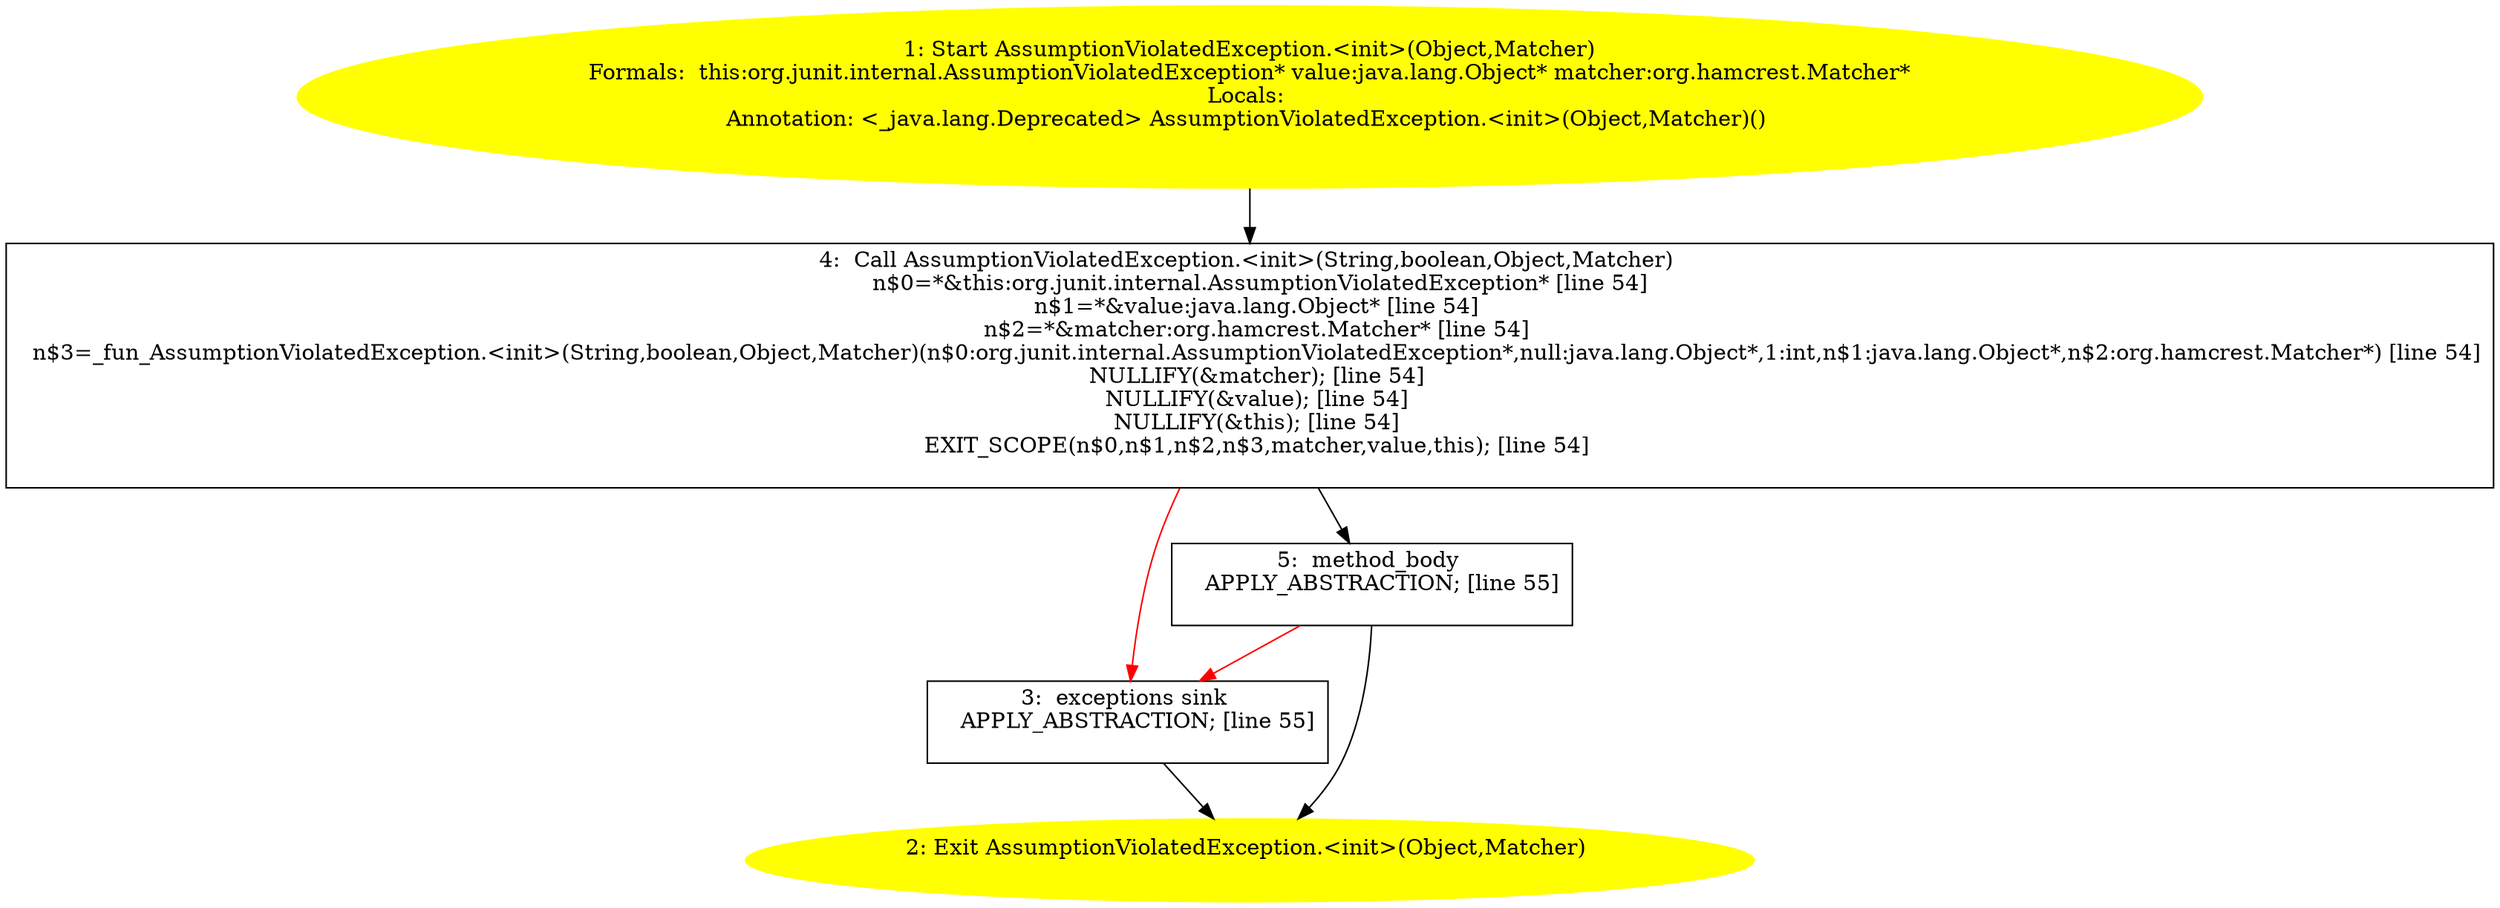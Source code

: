 /* @generated */
digraph cfg {
"org.junit.internal.AssumptionViolatedException.<init>(java.lang.Object,org.hamcrest.Matcher).0d079610add958bb6c1f097e41eec021_1" [label="1: Start AssumptionViolatedException.<init>(Object,Matcher)\nFormals:  this:org.junit.internal.AssumptionViolatedException* value:java.lang.Object* matcher:org.hamcrest.Matcher*\nLocals: \nAnnotation: <_java.lang.Deprecated> AssumptionViolatedException.<init>(Object,Matcher)() \n  " color=yellow style=filled]
	

	 "org.junit.internal.AssumptionViolatedException.<init>(java.lang.Object,org.hamcrest.Matcher).0d079610add958bb6c1f097e41eec021_1" -> "org.junit.internal.AssumptionViolatedException.<init>(java.lang.Object,org.hamcrest.Matcher).0d079610add958bb6c1f097e41eec021_4" ;
"org.junit.internal.AssumptionViolatedException.<init>(java.lang.Object,org.hamcrest.Matcher).0d079610add958bb6c1f097e41eec021_2" [label="2: Exit AssumptionViolatedException.<init>(Object,Matcher) \n  " color=yellow style=filled]
	

"org.junit.internal.AssumptionViolatedException.<init>(java.lang.Object,org.hamcrest.Matcher).0d079610add958bb6c1f097e41eec021_3" [label="3:  exceptions sink \n   APPLY_ABSTRACTION; [line 55]\n " shape="box"]
	

	 "org.junit.internal.AssumptionViolatedException.<init>(java.lang.Object,org.hamcrest.Matcher).0d079610add958bb6c1f097e41eec021_3" -> "org.junit.internal.AssumptionViolatedException.<init>(java.lang.Object,org.hamcrest.Matcher).0d079610add958bb6c1f097e41eec021_2" ;
"org.junit.internal.AssumptionViolatedException.<init>(java.lang.Object,org.hamcrest.Matcher).0d079610add958bb6c1f097e41eec021_4" [label="4:  Call AssumptionViolatedException.<init>(String,boolean,Object,Matcher) \n   n$0=*&this:org.junit.internal.AssumptionViolatedException* [line 54]\n  n$1=*&value:java.lang.Object* [line 54]\n  n$2=*&matcher:org.hamcrest.Matcher* [line 54]\n  n$3=_fun_AssumptionViolatedException.<init>(String,boolean,Object,Matcher)(n$0:org.junit.internal.AssumptionViolatedException*,null:java.lang.Object*,1:int,n$1:java.lang.Object*,n$2:org.hamcrest.Matcher*) [line 54]\n  NULLIFY(&matcher); [line 54]\n  NULLIFY(&value); [line 54]\n  NULLIFY(&this); [line 54]\n  EXIT_SCOPE(n$0,n$1,n$2,n$3,matcher,value,this); [line 54]\n " shape="box"]
	

	 "org.junit.internal.AssumptionViolatedException.<init>(java.lang.Object,org.hamcrest.Matcher).0d079610add958bb6c1f097e41eec021_4" -> "org.junit.internal.AssumptionViolatedException.<init>(java.lang.Object,org.hamcrest.Matcher).0d079610add958bb6c1f097e41eec021_5" ;
	 "org.junit.internal.AssumptionViolatedException.<init>(java.lang.Object,org.hamcrest.Matcher).0d079610add958bb6c1f097e41eec021_4" -> "org.junit.internal.AssumptionViolatedException.<init>(java.lang.Object,org.hamcrest.Matcher).0d079610add958bb6c1f097e41eec021_3" [color="red" ];
"org.junit.internal.AssumptionViolatedException.<init>(java.lang.Object,org.hamcrest.Matcher).0d079610add958bb6c1f097e41eec021_5" [label="5:  method_body \n   APPLY_ABSTRACTION; [line 55]\n " shape="box"]
	

	 "org.junit.internal.AssumptionViolatedException.<init>(java.lang.Object,org.hamcrest.Matcher).0d079610add958bb6c1f097e41eec021_5" -> "org.junit.internal.AssumptionViolatedException.<init>(java.lang.Object,org.hamcrest.Matcher).0d079610add958bb6c1f097e41eec021_2" ;
	 "org.junit.internal.AssumptionViolatedException.<init>(java.lang.Object,org.hamcrest.Matcher).0d079610add958bb6c1f097e41eec021_5" -> "org.junit.internal.AssumptionViolatedException.<init>(java.lang.Object,org.hamcrest.Matcher).0d079610add958bb6c1f097e41eec021_3" [color="red" ];
}

